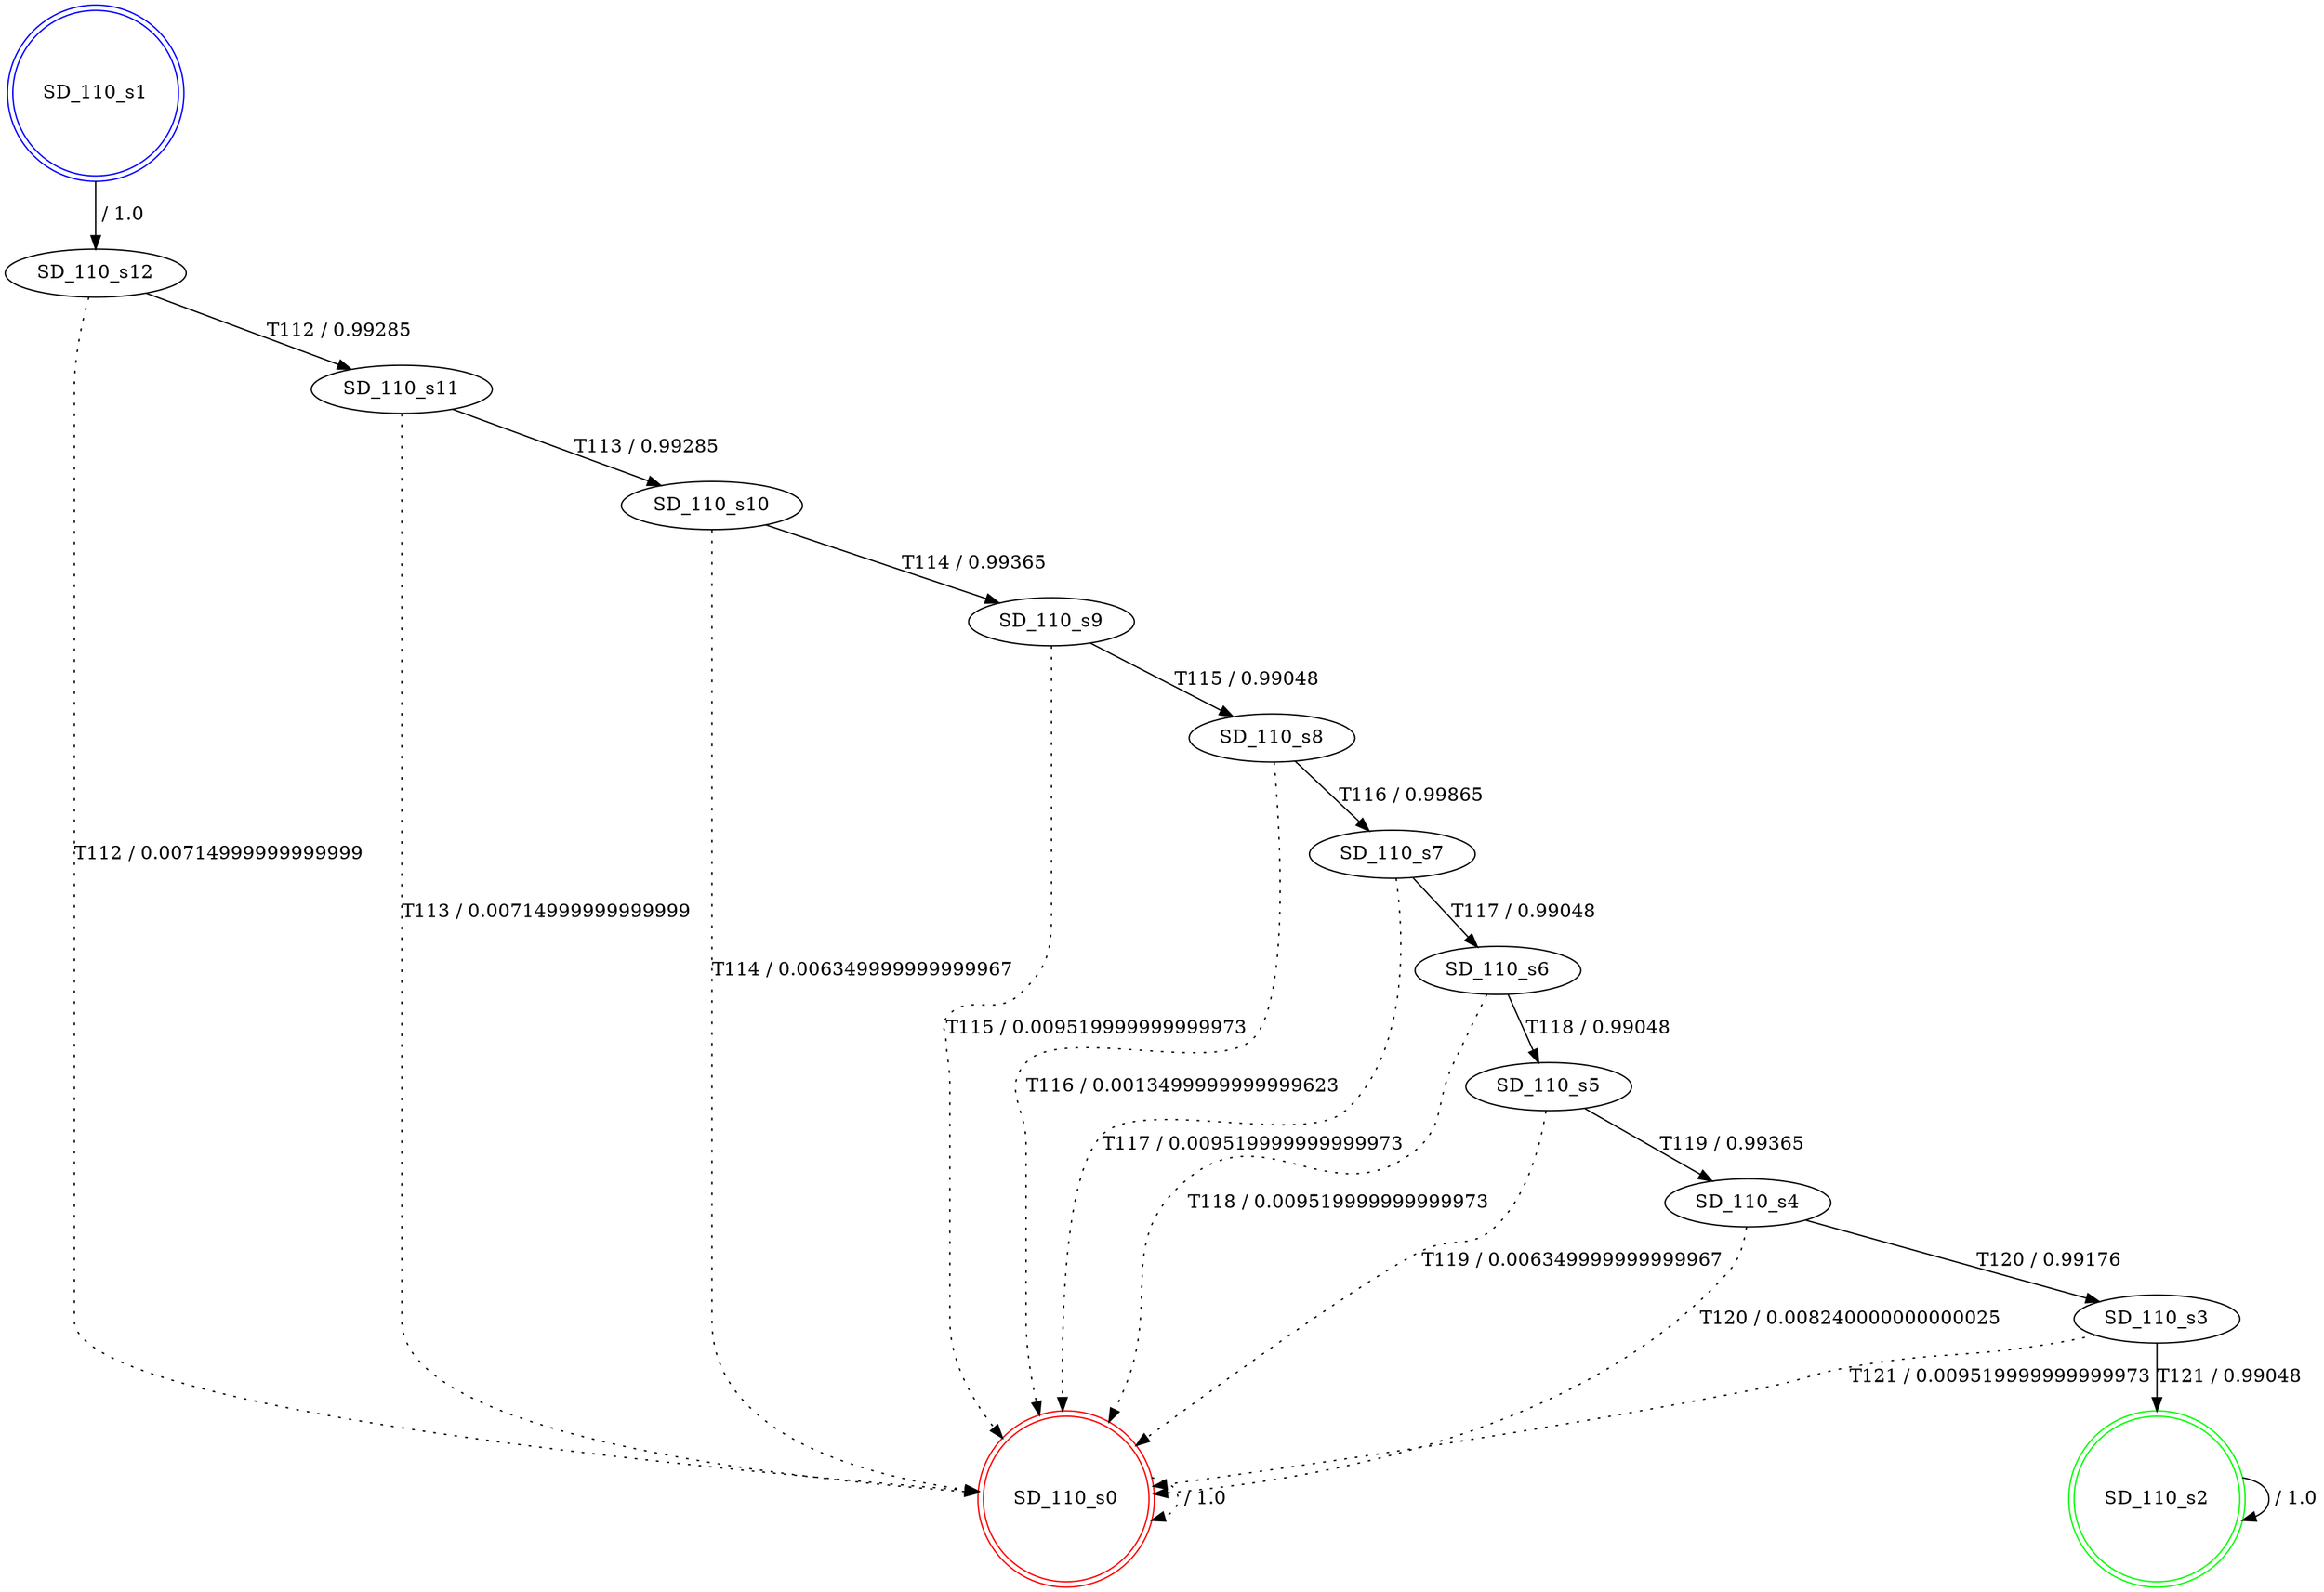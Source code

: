 digraph graphname {
SD_110_s0 [label="SD_110_s0",color=red,shape=doublecircle ];
SD_110_s1 [label="SD_110_s1",color=blue,shape=doublecircle ];
SD_110_s2 [label="SD_110_s2",color=green,shape=doublecircle ];
SD_110_s3 [label="SD_110_s3" ];
SD_110_s4 [label="SD_110_s4" ];
SD_110_s5 [label="SD_110_s5" ];
SD_110_s6 [label="SD_110_s6" ];
SD_110_s7 [label="SD_110_s7" ];
SD_110_s8 [label="SD_110_s8" ];
SD_110_s9 [label="SD_110_s9" ];
SD_110_s10 [label="SD_110_s10" ];
SD_110_s11 [label="SD_110_s11" ];
SD_110_s12 [label="SD_110_s12" ];
SD_110_s0 -> SD_110_s0 [label=" / 1.0", style=dotted];
SD_110_s1 -> SD_110_s12 [label=" / 1.0"];
SD_110_s2 -> SD_110_s2 [label=" / 1.0"];
SD_110_s3 -> SD_110_s2 [label="T121 / 0.99048"];
SD_110_s3 -> SD_110_s0 [label="T121 / 0.009519999999999973", style=dotted];
SD_110_s4 -> SD_110_s3 [label="T120 / 0.99176"];
SD_110_s4 -> SD_110_s0 [label="T120 / 0.008240000000000025", style=dotted];
SD_110_s5 -> SD_110_s4 [label="T119 / 0.99365"];
SD_110_s5 -> SD_110_s0 [label="T119 / 0.006349999999999967", style=dotted];
SD_110_s6 -> SD_110_s5 [label="T118 / 0.99048"];
SD_110_s6 -> SD_110_s0 [label="T118 / 0.009519999999999973", style=dotted];
SD_110_s7 -> SD_110_s6 [label="T117 / 0.99048"];
SD_110_s7 -> SD_110_s0 [label="T117 / 0.009519999999999973", style=dotted];
SD_110_s8 -> SD_110_s7 [label="T116 / 0.99865"];
SD_110_s8 -> SD_110_s0 [label="T116 / 0.0013499999999999623", style=dotted];
SD_110_s9 -> SD_110_s8 [label="T115 / 0.99048"];
SD_110_s9 -> SD_110_s0 [label="T115 / 0.009519999999999973", style=dotted];
SD_110_s10 -> SD_110_s9 [label="T114 / 0.99365"];
SD_110_s10 -> SD_110_s0 [label="T114 / 0.006349999999999967", style=dotted];
SD_110_s11 -> SD_110_s10 [label="T113 / 0.99285"];
SD_110_s11 -> SD_110_s0 [label="T113 / 0.00714999999999999", style=dotted];
SD_110_s12 -> SD_110_s11 [label="T112 / 0.99285"];
SD_110_s12 -> SD_110_s0 [label="T112 / 0.00714999999999999", style=dotted];
}